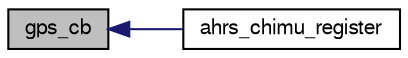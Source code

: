 digraph "gps_cb"
{
  edge [fontname="FreeSans",fontsize="10",labelfontname="FreeSans",labelfontsize="10"];
  node [fontname="FreeSans",fontsize="10",shape=record];
  rankdir="LR";
  Node1 [label="gps_cb",height=0.2,width=0.4,color="black", fillcolor="grey75", style="filled", fontcolor="black"];
  Node1 -> Node2 [dir="back",color="midnightblue",fontsize="10",style="solid",fontname="FreeSans"];
  Node2 [label="ahrs_chimu_register",height=0.2,width=0.4,color="black", fillcolor="white", style="filled",URL="$ahrs__chimu__spi_8c.html#a276d0fbae93455ee8df03b838757a6e7"];
}
